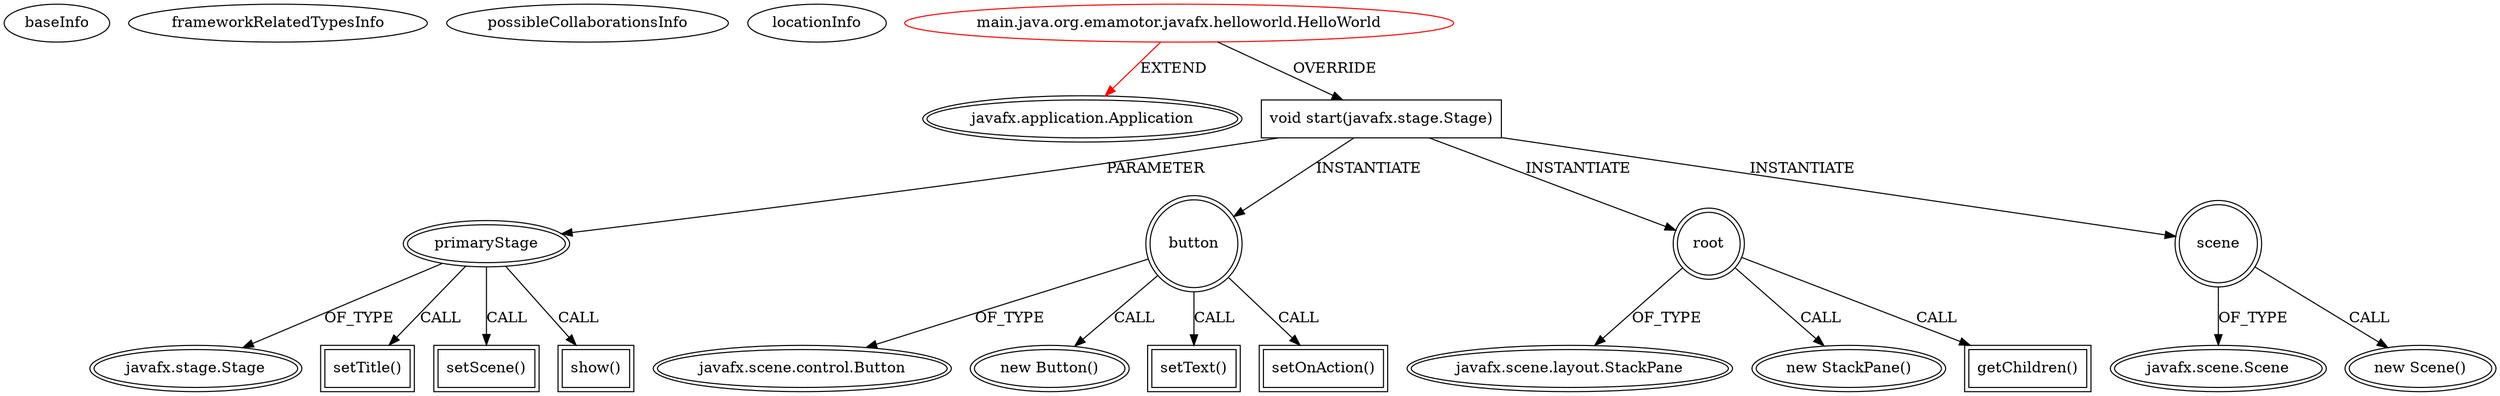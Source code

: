 digraph {
baseInfo[graphId=2620,category="extension_graph",isAnonymous=false,possibleRelation=false]
frameworkRelatedTypesInfo[0="javafx.application.Application"]
possibleCollaborationsInfo[]
locationInfo[projectName="emag-javafx-practice",filePath="/emag-javafx-practice/javafx-practice-master/helloworld/src/main/java/org/emamotor/javafx/helloworld/HelloWorld.java",contextSignature="HelloWorld",graphId="2620"]
0[label="main.java.org.emamotor.javafx.helloworld.HelloWorld",vertexType="ROOT_CLIENT_CLASS_DECLARATION",isFrameworkType=false,color=red]
1[label="javafx.application.Application",vertexType="FRAMEWORK_CLASS_TYPE",isFrameworkType=true,peripheries=2]
2[label="void start(javafx.stage.Stage)",vertexType="OVERRIDING_METHOD_DECLARATION",isFrameworkType=false,shape=box]
3[label="primaryStage",vertexType="PARAMETER_DECLARATION",isFrameworkType=true,peripheries=2]
4[label="javafx.stage.Stage",vertexType="FRAMEWORK_CLASS_TYPE",isFrameworkType=true,peripheries=2]
6[label="button",vertexType="VARIABLE_EXPRESION",isFrameworkType=true,peripheries=2,shape=circle]
7[label="javafx.scene.control.Button",vertexType="FRAMEWORK_CLASS_TYPE",isFrameworkType=true,peripheries=2]
5[label="new Button()",vertexType="CONSTRUCTOR_CALL",isFrameworkType=true,peripheries=2]
9[label="setText()",vertexType="INSIDE_CALL",isFrameworkType=true,peripheries=2,shape=box]
11[label="setOnAction()",vertexType="INSIDE_CALL",isFrameworkType=true,peripheries=2,shape=box]
13[label="root",vertexType="VARIABLE_EXPRESION",isFrameworkType=true,peripheries=2,shape=circle]
14[label="javafx.scene.layout.StackPane",vertexType="FRAMEWORK_CLASS_TYPE",isFrameworkType=true,peripheries=2]
12[label="new StackPane()",vertexType="CONSTRUCTOR_CALL",isFrameworkType=true,peripheries=2]
16[label="getChildren()",vertexType="INSIDE_CALL",isFrameworkType=true,peripheries=2,shape=box]
18[label="scene",vertexType="VARIABLE_EXPRESION",isFrameworkType=true,peripheries=2,shape=circle]
19[label="javafx.scene.Scene",vertexType="FRAMEWORK_CLASS_TYPE",isFrameworkType=true,peripheries=2]
17[label="new Scene()",vertexType="CONSTRUCTOR_CALL",isFrameworkType=true,peripheries=2]
21[label="setTitle()",vertexType="INSIDE_CALL",isFrameworkType=true,peripheries=2,shape=box]
23[label="setScene()",vertexType="INSIDE_CALL",isFrameworkType=true,peripheries=2,shape=box]
25[label="show()",vertexType="INSIDE_CALL",isFrameworkType=true,peripheries=2,shape=box]
0->1[label="EXTEND",color=red]
0->2[label="OVERRIDE"]
3->4[label="OF_TYPE"]
2->3[label="PARAMETER"]
2->6[label="INSTANTIATE"]
6->7[label="OF_TYPE"]
6->5[label="CALL"]
6->9[label="CALL"]
6->11[label="CALL"]
2->13[label="INSTANTIATE"]
13->14[label="OF_TYPE"]
13->12[label="CALL"]
13->16[label="CALL"]
2->18[label="INSTANTIATE"]
18->19[label="OF_TYPE"]
18->17[label="CALL"]
3->21[label="CALL"]
3->23[label="CALL"]
3->25[label="CALL"]
}
